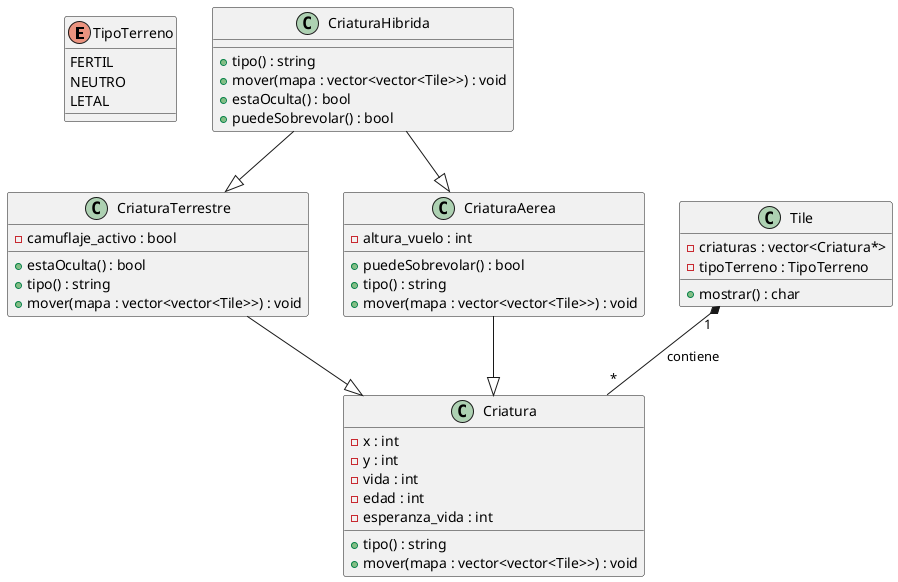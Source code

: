 @startuml

' Definición de enumeración
enum TipoTerreno {
  FERTIL
  NEUTRO
  LETAL
}

class Criatura {
  - x : int
  - y : int
  - vida : int
  - edad : int
  - esperanza_vida : int
  + tipo() : string
  + mover(mapa : vector<vector<Tile>>) : void
}

class CriaturaTerrestre {
  - camuflaje_activo : bool
  + estaOculta() : bool
  + tipo() : string
  + mover(mapa : vector<vector<Tile>>) : void
}

class CriaturaAerea {
  - altura_vuelo : int
  + puedeSobrevolar() : bool
  + tipo() : string
  + mover(mapa : vector<vector<Tile>>) : void
}

class CriaturaHibrida {
  + tipo() : string
  + mover(mapa : vector<vector<Tile>>) : void
  + estaOculta() : bool
  + puedeSobrevolar() : bool
}

class Tile {
  - criaturas : vector<Criatura*>
  - tipoTerreno : TipoTerreno
  + mostrar() : char
}

CriaturaTerrestre --|> Criatura
CriaturaAerea --|> Criatura
CriaturaHibrida --|> CriaturaTerrestre
CriaturaHibrida --|> CriaturaAerea

Tile "1" *-- "*" Criatura : contiene

@enduml
